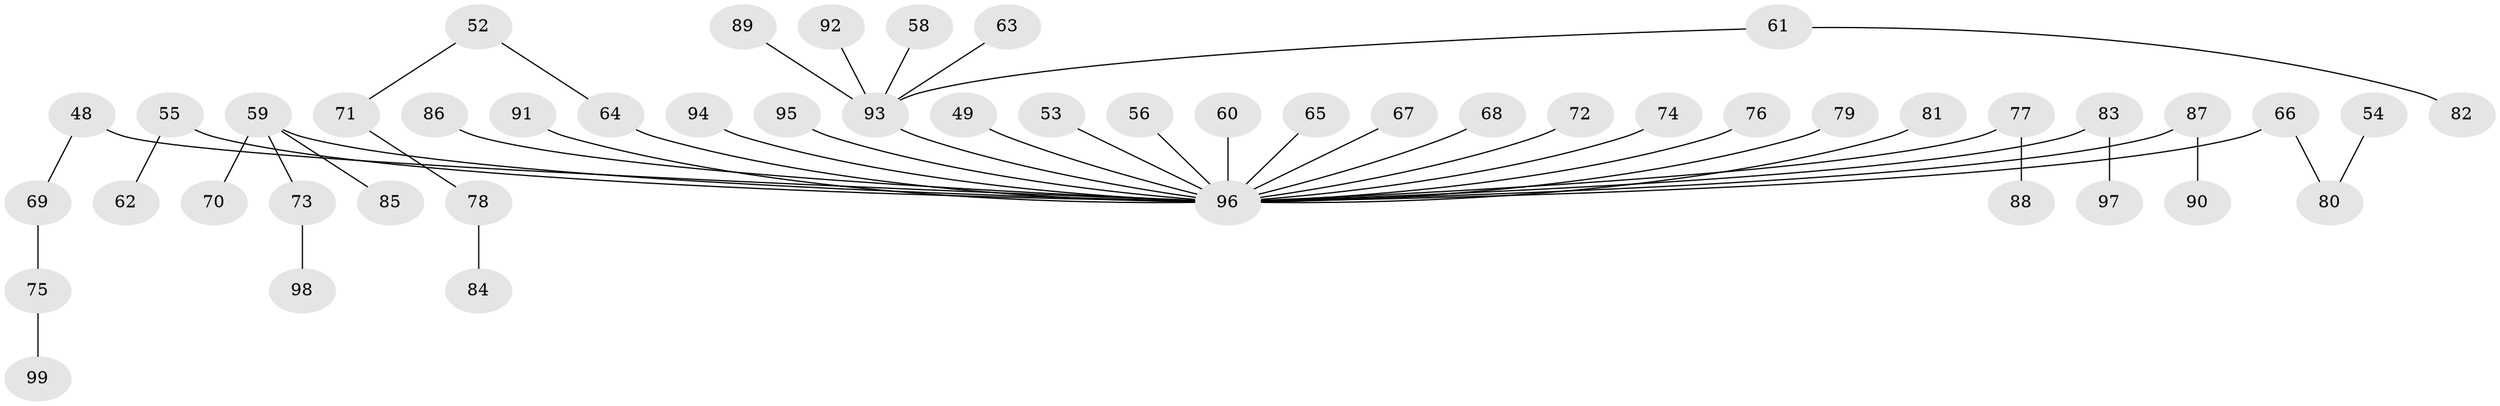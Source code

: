 // original degree distribution, {10: 0.010101010101010102, 3: 0.1111111111111111, 5: 0.020202020202020204, 2: 0.29292929292929293, 4: 0.08080808080808081, 6: 0.010101010101010102, 1: 0.47474747474747475}
// Generated by graph-tools (version 1.1) at 2025/56/03/04/25 21:56:09]
// undirected, 49 vertices, 48 edges
graph export_dot {
graph [start="1"]
  node [color=gray90,style=filled];
  48 [super="+2+13+39"];
  49;
  52;
  53;
  54;
  55;
  56;
  58;
  59 [super="+51+20"];
  60;
  61;
  62;
  63;
  64 [super="+45"];
  65;
  66 [super="+34"];
  67;
  68;
  69;
  70;
  71;
  72;
  73;
  74;
  75;
  76;
  77;
  78;
  79;
  80 [super="+41+43+50"];
  81;
  82;
  83;
  84;
  85;
  86;
  87;
  88;
  89;
  90;
  91;
  92;
  93 [super="+4+36+6+24+38+44+57"];
  94;
  95;
  96 [super="+30+46+47+23+37+42"];
  97;
  98;
  99;
  48 -- 69;
  48 -- 96;
  49 -- 96;
  52 -- 71;
  52 -- 64;
  53 -- 96;
  54 -- 80;
  55 -- 62;
  55 -- 96;
  56 -- 96;
  58 -- 93;
  59 -- 70;
  59 -- 85;
  59 -- 73;
  59 -- 96;
  60 -- 96;
  61 -- 82;
  61 -- 93;
  63 -- 93;
  64 -- 96;
  65 -- 96;
  66 -- 96;
  66 -- 80;
  67 -- 96;
  68 -- 96;
  69 -- 75;
  71 -- 78;
  72 -- 96;
  73 -- 98;
  74 -- 96;
  75 -- 99;
  76 -- 96;
  77 -- 88;
  77 -- 96;
  78 -- 84;
  79 -- 96;
  81 -- 96;
  83 -- 97;
  83 -- 96;
  86 -- 96;
  87 -- 90;
  87 -- 96;
  89 -- 93;
  91 -- 96;
  92 -- 93;
  93 -- 96;
  94 -- 96;
  95 -- 96;
}
